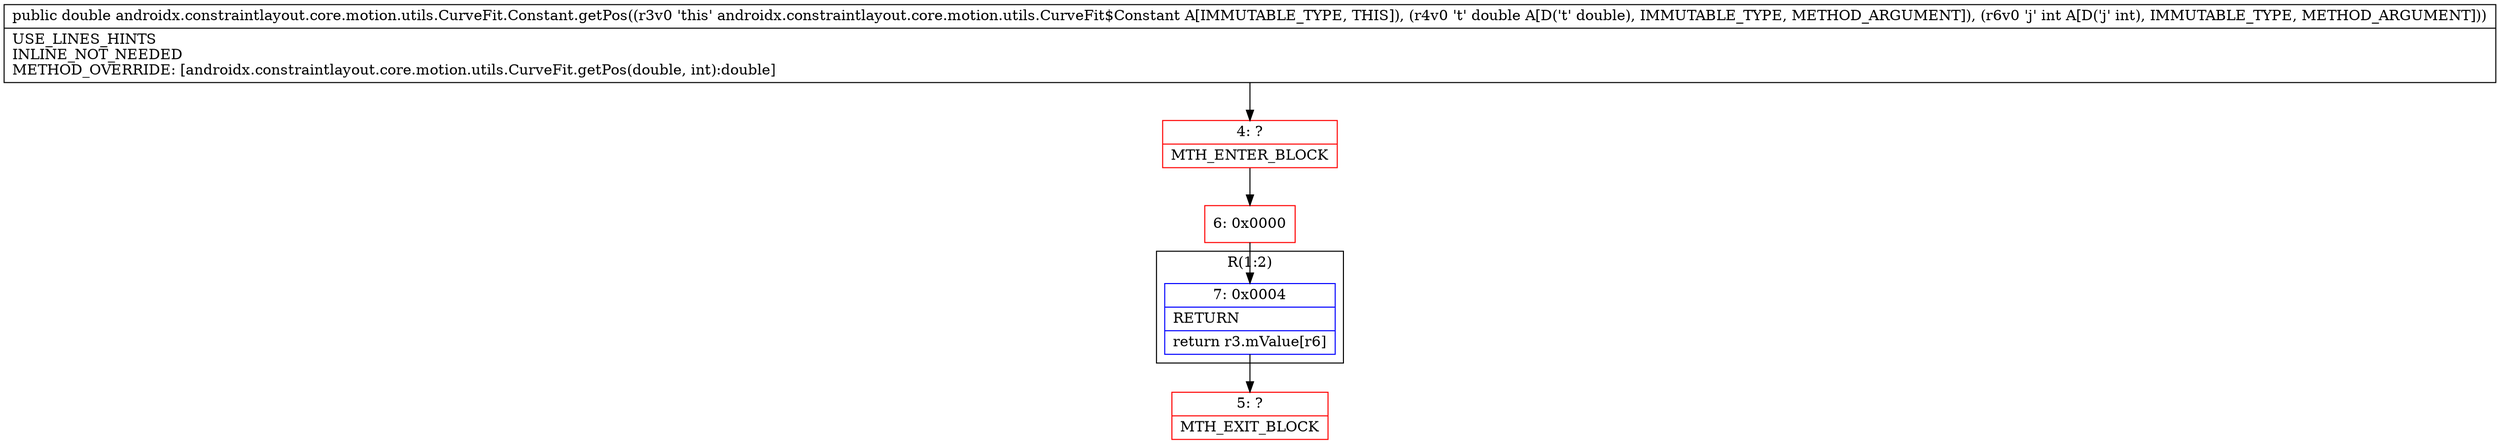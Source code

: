 digraph "CFG forandroidx.constraintlayout.core.motion.utils.CurveFit.Constant.getPos(DI)D" {
subgraph cluster_Region_248419515 {
label = "R(1:2)";
node [shape=record,color=blue];
Node_7 [shape=record,label="{7\:\ 0x0004|RETURN\l|return r3.mValue[r6]\l}"];
}
Node_4 [shape=record,color=red,label="{4\:\ ?|MTH_ENTER_BLOCK\l}"];
Node_6 [shape=record,color=red,label="{6\:\ 0x0000}"];
Node_5 [shape=record,color=red,label="{5\:\ ?|MTH_EXIT_BLOCK\l}"];
MethodNode[shape=record,label="{public double androidx.constraintlayout.core.motion.utils.CurveFit.Constant.getPos((r3v0 'this' androidx.constraintlayout.core.motion.utils.CurveFit$Constant A[IMMUTABLE_TYPE, THIS]), (r4v0 't' double A[D('t' double), IMMUTABLE_TYPE, METHOD_ARGUMENT]), (r6v0 'j' int A[D('j' int), IMMUTABLE_TYPE, METHOD_ARGUMENT]))  | USE_LINES_HINTS\lINLINE_NOT_NEEDED\lMETHOD_OVERRIDE: [androidx.constraintlayout.core.motion.utils.CurveFit.getPos(double, int):double]\l}"];
MethodNode -> Node_4;Node_7 -> Node_5;
Node_4 -> Node_6;
Node_6 -> Node_7;
}

